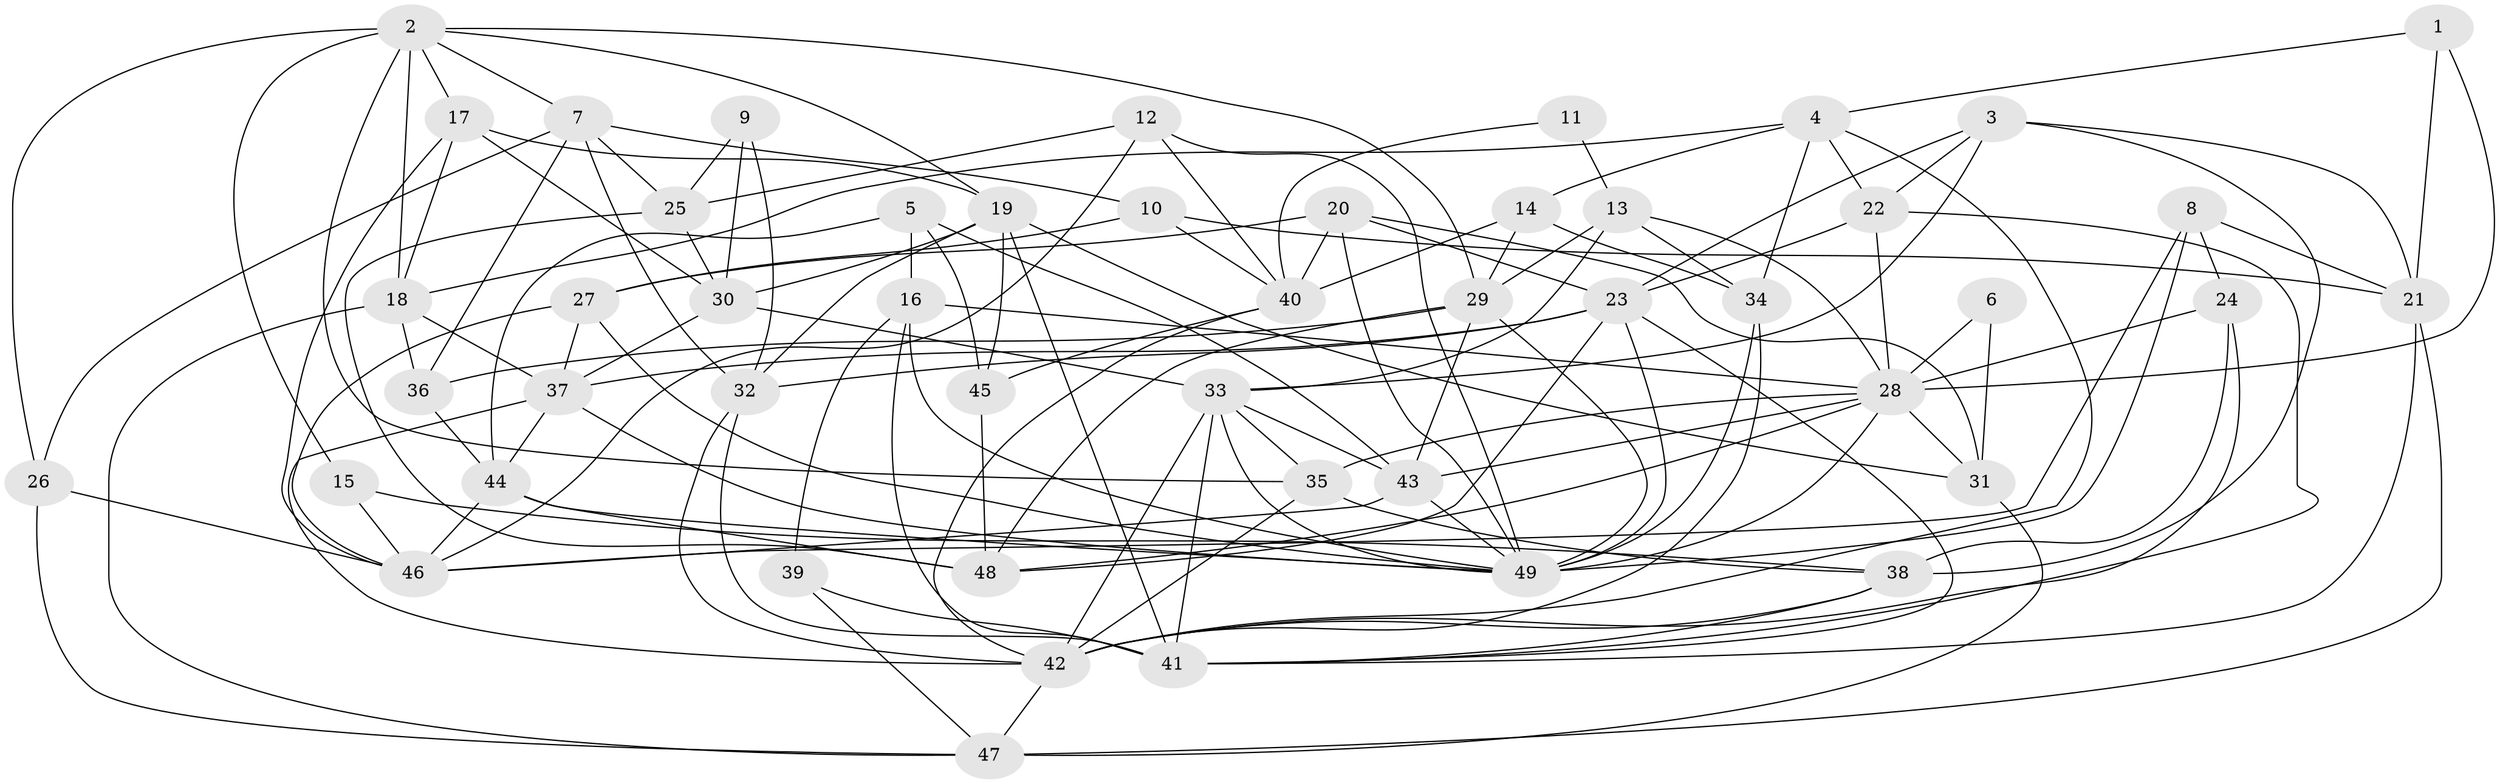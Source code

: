 // original degree distribution, {2: 0.14285714285714285, 6: 0.10204081632653061, 4: 0.2857142857142857, 3: 0.25510204081632654, 9: 0.02040816326530612, 5: 0.17346938775510204, 7: 0.02040816326530612}
// Generated by graph-tools (version 1.1) at 2025/26/03/09/25 03:26:22]
// undirected, 49 vertices, 138 edges
graph export_dot {
graph [start="1"]
  node [color=gray90,style=filled];
  1;
  2;
  3;
  4;
  5;
  6;
  7;
  8;
  9;
  10;
  11;
  12;
  13;
  14;
  15;
  16;
  17;
  18;
  19;
  20;
  21;
  22;
  23;
  24;
  25;
  26;
  27;
  28;
  29;
  30;
  31;
  32;
  33;
  34;
  35;
  36;
  37;
  38;
  39;
  40;
  41;
  42;
  43;
  44;
  45;
  46;
  47;
  48;
  49;
  1 -- 4 [weight=1.0];
  1 -- 21 [weight=1.0];
  1 -- 28 [weight=1.0];
  2 -- 7 [weight=1.0];
  2 -- 15 [weight=1.0];
  2 -- 17 [weight=1.0];
  2 -- 18 [weight=1.0];
  2 -- 19 [weight=1.0];
  2 -- 26 [weight=1.0];
  2 -- 29 [weight=1.0];
  2 -- 35 [weight=1.0];
  3 -- 21 [weight=1.0];
  3 -- 22 [weight=1.0];
  3 -- 23 [weight=1.0];
  3 -- 33 [weight=1.0];
  3 -- 38 [weight=1.0];
  4 -- 14 [weight=1.0];
  4 -- 18 [weight=1.0];
  4 -- 22 [weight=1.0];
  4 -- 34 [weight=1.0];
  4 -- 42 [weight=1.0];
  5 -- 16 [weight=1.0];
  5 -- 43 [weight=1.0];
  5 -- 44 [weight=1.0];
  5 -- 45 [weight=1.0];
  6 -- 28 [weight=1.0];
  6 -- 31 [weight=1.0];
  7 -- 10 [weight=1.0];
  7 -- 25 [weight=1.0];
  7 -- 26 [weight=1.0];
  7 -- 32 [weight=1.0];
  7 -- 36 [weight=1.0];
  8 -- 21 [weight=1.0];
  8 -- 24 [weight=1.0];
  8 -- 46 [weight=1.0];
  8 -- 49 [weight=1.0];
  9 -- 25 [weight=1.0];
  9 -- 30 [weight=1.0];
  9 -- 32 [weight=1.0];
  10 -- 21 [weight=1.0];
  10 -- 27 [weight=1.0];
  10 -- 40 [weight=2.0];
  11 -- 13 [weight=1.0];
  11 -- 40 [weight=1.0];
  12 -- 25 [weight=1.0];
  12 -- 40 [weight=1.0];
  12 -- 46 [weight=1.0];
  12 -- 49 [weight=1.0];
  13 -- 28 [weight=1.0];
  13 -- 29 [weight=1.0];
  13 -- 33 [weight=1.0];
  13 -- 34 [weight=1.0];
  14 -- 29 [weight=1.0];
  14 -- 34 [weight=1.0];
  14 -- 40 [weight=1.0];
  15 -- 38 [weight=1.0];
  15 -- 46 [weight=1.0];
  16 -- 28 [weight=1.0];
  16 -- 39 [weight=1.0];
  16 -- 41 [weight=1.0];
  16 -- 49 [weight=1.0];
  17 -- 18 [weight=1.0];
  17 -- 19 [weight=2.0];
  17 -- 30 [weight=1.0];
  17 -- 46 [weight=1.0];
  18 -- 36 [weight=1.0];
  18 -- 37 [weight=1.0];
  18 -- 47 [weight=1.0];
  19 -- 30 [weight=1.0];
  19 -- 31 [weight=1.0];
  19 -- 32 [weight=1.0];
  19 -- 41 [weight=2.0];
  19 -- 45 [weight=1.0];
  20 -- 23 [weight=1.0];
  20 -- 27 [weight=1.0];
  20 -- 31 [weight=1.0];
  20 -- 40 [weight=1.0];
  20 -- 49 [weight=1.0];
  21 -- 41 [weight=1.0];
  21 -- 47 [weight=1.0];
  22 -- 23 [weight=1.0];
  22 -- 28 [weight=1.0];
  22 -- 41 [weight=1.0];
  23 -- 32 [weight=1.0];
  23 -- 37 [weight=1.0];
  23 -- 41 [weight=1.0];
  23 -- 48 [weight=1.0];
  23 -- 49 [weight=1.0];
  24 -- 28 [weight=1.0];
  24 -- 38 [weight=1.0];
  24 -- 42 [weight=1.0];
  25 -- 30 [weight=1.0];
  25 -- 48 [weight=1.0];
  26 -- 46 [weight=1.0];
  26 -- 47 [weight=1.0];
  27 -- 37 [weight=1.0];
  27 -- 46 [weight=1.0];
  27 -- 49 [weight=1.0];
  28 -- 31 [weight=1.0];
  28 -- 35 [weight=1.0];
  28 -- 43 [weight=1.0];
  28 -- 48 [weight=1.0];
  28 -- 49 [weight=1.0];
  29 -- 36 [weight=1.0];
  29 -- 43 [weight=1.0];
  29 -- 48 [weight=1.0];
  29 -- 49 [weight=1.0];
  30 -- 33 [weight=1.0];
  30 -- 37 [weight=1.0];
  31 -- 47 [weight=1.0];
  32 -- 41 [weight=1.0];
  32 -- 42 [weight=2.0];
  33 -- 35 [weight=1.0];
  33 -- 41 [weight=1.0];
  33 -- 42 [weight=1.0];
  33 -- 43 [weight=1.0];
  33 -- 49 [weight=1.0];
  34 -- 42 [weight=1.0];
  34 -- 49 [weight=1.0];
  35 -- 38 [weight=1.0];
  35 -- 42 [weight=1.0];
  36 -- 44 [weight=1.0];
  37 -- 42 [weight=1.0];
  37 -- 44 [weight=1.0];
  37 -- 49 [weight=1.0];
  38 -- 41 [weight=1.0];
  38 -- 42 [weight=1.0];
  39 -- 41 [weight=1.0];
  39 -- 47 [weight=1.0];
  40 -- 42 [weight=1.0];
  40 -- 45 [weight=2.0];
  42 -- 47 [weight=1.0];
  43 -- 46 [weight=1.0];
  43 -- 49 [weight=1.0];
  44 -- 46 [weight=1.0];
  44 -- 48 [weight=1.0];
  44 -- 49 [weight=1.0];
  45 -- 48 [weight=1.0];
}
